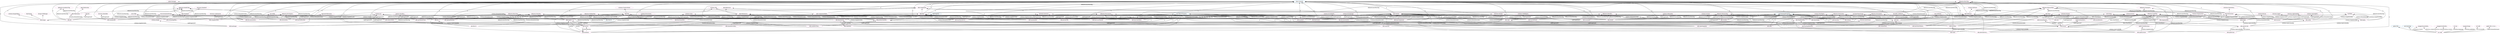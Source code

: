 digraph G {
  rankdir=BT
  node[height=.3]
"https://w3id.org/oseg/ont/okh#Module" [fillcolor="#1f77b4" color="#1f77b4" label="okh:Module"]
"http://purl.org/dc/dcmitype/StillImage" [fillcolor="#1f77b4" color="#1f77b4" label="dctype:StillImage"]
"https://w3id.org/oseg/ont/okh#Mass" [fillcolor="#1f77b4" color="#1f77b4" label="okh:Mass"]
"https://w3id.org/oseg/ont/okh#Software" [fillcolor="#1f77b4" color="#1f77b4" label="okh:Software"]
"http://www.w3.org/2004/02/skos/core#Concept" [fillcolor="#1f77b4" color="#1f77b4" label="skos:Concept"]
"http://schema.org/Organization" [fillcolor="#1f77b4" color="#1f77b4" label="schema:Organization"]
"http://schema.org/ImageObject" [fillcolor="#1f77b4" color="#1f77b4" label="schema:ImageObject"]
"https://w3id.org/oseg/ont/okh#File" [fillcolor="#1f77b4" color="#1f77b4" label="okh:File"]
"http://www.w3.org/2002/07/owl#DatatypeProperty" [fillcolor="#1f77b4" color="#1f77b4" label="owl:DatatypeProperty"]
"https://w3id.org/oseg/ont/tsdc/core#OHTsDC" [fillcolor="#1f77b4" color="#1f77b4" label="tsdc:OHTsDC"]
"https://w3id.org/oseg/ont/okh#Dimensions" [fillcolor="#1f77b4" color="#1f77b4" label="okh:Dimensions"]
"http://xmlns.com/foaf/0.1/Image" [fillcolor="#1f77b4" color="#1f77b4" label="foaf:Image"]
"http://schema.org/URL" [fillcolor="#1f77b4" color="#1f77b4" label="schema:URL"]
"http://schema.org/StructuredValue" [fillcolor="#1f77b4" color="#1f77b4" label="schema:Structured..."]
"http://www.w3.org/2002/07/owl#ObjectProperty" [fillcolor="#1f77b4" color="#1f77b4" label="owl:ObjectProperty"]
"http://schema.org/Person" [fillcolor="#1f77b4" color="#1f77b4" label="schema:Person"]
"https://w3id.org/oseg/ont/okh#Component" [fillcolor="#1f77b4" color="#1f77b4" label="okh:Component"]
"http://www.w3.org/2001/XMLSchema#dateTimeStamp" [fillcolor="#1f77b4" color="#1f77b4" label="xsd:dateTimeStamp"]
"https://w3id.org/oseg/ont/okh#Publication" [fillcolor="#1f77b4" color="#1f77b4" label="okh:Publication"]
"https://w3id.org/oseg/ont/okh#FileUrl" [fillcolor="#1f77b4" color="#1f77b4" label="okh:FileUrl"]
"http://spdx.org/rdf/terms#Package" [fillcolor="#1f77b4" color="#1f77b4" label="spdxt:Package"]
"https://w3id.org/oseg/ont/okh#Image" [fillcolor="#1f77b4" color="#1f77b4" label="okh:Image"]
"https://w3id.org/oseg/ont/okh#Part" [fillcolor="#1f77b4" color="#1f77b4" label="okh:Part"]
"http://www.w3.org/2001/XMLSchema#normalizedString" [fillcolor="#1f77b4" color="#1f77b4" label="xsd:normalizedString"]
"https://w3id.org/oseg/ont/otrl#ODRL" [fillcolor="#1f77b4" color="#1f77b4" label="otrl:ODRL"]
"http://purl.org/dc/terms/SizeOrDuration" [fillcolor="#1f77b4" color="#1f77b4" label="dcterms:SizeOrDur..."]
"https://w3id.org/oseg/ont/okh#WebsiteUrl" [fillcolor="#1f77b4" color="#1f77b4" label="okh:WebsiteUrl"]
"http://schema.org/TextDigitalDocument" [fillcolor="#1f77b4" color="#1f77b4" label="schema:TextDigita..."]
"http://www.w3.org/2001/XMLSchema#float" [fillcolor="#1f77b4" color="#1f77b4" label="xsd:float"]
"https://w3id.org/oseg/ont/okh#ComponentReference" [fillcolor="#1f77b4" color="#1f77b4" label="okh:ComponentRefe..."]
"http://www.w3.org/2001/XMLSchema#string" [fillcolor="#1f77b4" color="#1f77b4" label="xsd:string"]
"https://w3id.org/oseg/ont/okh#ManifestFile" [fillcolor="#1f77b4" color="#1f77b4" label="okh:ManifestFile"]
"http://purl.org/dc/dcmitype/Software" [fillcolor="#1f77b4" color="#1f77b4" label="dctype:Software"]
"http://spdx.org/rdf/terms#File" [fillcolor="#1f77b4" color="#1f77b4" label="spdxt:File"]
"http://ns.nature.com/terms/Publication" [fillcolor="#1f77b4" color="#1f77b4" label="npg:Publication"]
"https://w3id.org/oseg/ont/okh#Standard" [fillcolor="#1f77b4" color="#1f77b4" label="okh:Standard"]
"http://purl.org/dc/terms/Standard" [fillcolor="#1f77b4" color="#1f77b4" label="dcterms:Standard"]
"http://www.w3.org/1999/02/22-rdf-syntax-ns#Property" [fillcolor="#1f77b4" color="#1f77b4" label="rdf:Property"]
"https://w3id.org/oseg/ont/okh#Reference" [fillcolor="#1f77b4" color="#1f77b4" label="okh:Reference"]
"https://w3id.org/oseg/ont/otrl#OTRL" [fillcolor="#1f77b4" color="#1f77b4" label="otrl:OTRL"]
"http://www.w3.org/2002/07/owl#Ontology" [fillcolor="#1f77b4" color="#1f77b4" label="owl:Ontology"]
"http://spdx.org/rdf/terms#ListedLicense" [fillcolor="#1f77b4" color="#1f77b4" label="spdxt:ListedLicense"]
"http://schema.org/CreativeWork" [fillcolor="#1f77b4" color="#1f77b4" label="schema:CreativeWork"]
"http://purl.org/dc/terms/Agent" [fillcolor="#1f77b4" color="#1f77b4" label="dcterms:Agent"]
"http://schema.org/url" [fillcolor="#e377c2" color="#e377c2" label="schema:url"]
"https://w3id.org/oseg/ont/okhmetaExtendedInfoTag" [fillcolor="#e377c2" color="#e377c2" label="okhmeta:ExtendedI..."]
"https://w3id.org/oseg/ont/okh#hasSoftware" [fillcolor="#e377c2" color="#e377c2" label="okh:hasSoftware"]
"https://w3id.org/oseg/ont/okhmetaPhysicalTag" [fillcolor="#e377c2" color="#e377c2" label="okhmeta:PhysicalTag"]
"https://w3id.org/oseg/ont/okh#ManifestFile" [fillcolor="#e377c2" color="#e377c2" label="okh:ManifestFile"]
"https://w3id.org/oseg/ont/okh#fileUrl" [fillcolor="#e377c2" color="#e377c2" label="okh:fileUrl"]
"https://w3id.org/oseg/ont/okhmetaDataGatheringTag" [fillcolor="#e377c2" color="#e377c2" label="okhmeta:DataGathe..."]
"https://w3id.org/oseg/ont/okhmetaMakingTag" [fillcolor="#e377c2" color="#e377c2" label="okhmeta:MakingTag"]
"https://w3id.org/oseg/ont/okh#repoHost" [fillcolor="#e377c2" color="#e377c2" label="okh:repoHost"]
"https://w3id.org/oseg/ont/okh#auxiliary" [fillcolor="#e377c2" color="#e377c2" label="okh:auxiliary"]
"https://w3id.org/oseg/ont/okh#Reference" [fillcolor="#e377c2" color="#e377c2" label="okh:Reference"]
"https://w3id.org/oseg/ont/okh#Module" [fillcolor="#e377c2" color="#e377c2" label="okh:Module"]
"https://w3id.org/oseg/ont/okh#licenseExpression" [fillcolor="#e377c2" color="#e377c2" label="okh:licenseExpres..."]
"https://w3id.org/oseg/ont/okhmetaDataTag" [fillcolor="#e377c2" color="#e377c2" label="okhmeta:DataTag"]
"https://w3id.org/oseg/ont/okh#cpcPatentClass" [fillcolor="#e377c2" color="#e377c2" label="okh:cpcPatentClass"]
"https://w3id.org/oseg/ont/okh#source" [fillcolor="#e377c2" color="#e377c2" label="okh:source"]
"https://w3id.org/oseg/ont/okh#hasContributionGuide" [fillcolor="#e377c2" color="#e377c2" label="okh:hasContributi..."]
"https://w3id.org/oseg/ont/okhmetaHistoryTag" [fillcolor="#e377c2" color="#e377c2" label="okhmeta:HistoryTag"]
"https://w3id.org/oseg/ont/okh#attestation" [fillcolor="#e377c2" color="#e377c2" label="okh:attestation"]
"https://w3id.org/oseg/ont/okh#license" [fillcolor="#e377c2" color="#e377c2" label="okh:license"]
"https://w3id.org/oseg/ont/okhmetaPartsTag" [fillcolor="#e377c2" color="#e377c2" label="okhmeta:PartsTag"]
"https://w3id.org/oseg/ont/oseg-profiles#martinHaeuer" [fillcolor="#e377c2" color="#e377c2" label="osegprof:martinHa..."]
"https://w3id.org/oseg/ont/okhmetaQualityTag" [fillcolor="#e377c2" color="#e377c2" label="okhmeta:QualityTag"]
"https://w3id.org/oseg/ont/okhmetaLegalTag" [fillcolor="#e377c2" color="#e377c2" label="okhmeta:LegalTag"]
"https://w3id.org/oseg/ont/okh#File" [fillcolor="#e377c2" color="#e377c2" label="okh:File"]
"https://w3id.org/oseg/ont/okh#openSCAD" [fillcolor="#e377c2" color="#e377c2" label="okh:openSCAD"]
"https://w3id.org/oseg/ont/okh#relatedTsdc" [fillcolor="#e377c2" color="#e377c2" label="okh:relatedTsdc"]
"https://w3id.org/oseg/ont/okh#export" [fillcolor="#e377c2" color="#e377c2" label="okh:export"]
"https://w3id.org/oseg/ont/okh#hasComponent" [fillcolor="#e377c2" color="#e377c2" label="okh:hasComponent"]
"https://w3id.org/oseg/ont/okh#value" [fillcolor="#e377c2" color="#e377c2" label="okh:value"]
"https://w3id.org/oseg/ont/okh#permaURL" [fillcolor="#e377c2" color="#e377c2" label="okh:permaURL"]
"https://w3id.org/oseg/ont/okh#Mass" [fillcolor="#e377c2" color="#e377c2" label="okh:Mass"]
"https://w3id.org/oseg/ont/okh#hasManufacturingInstructions" [fillcolor="#e377c2" color="#e377c2" label="okh:hasManufactur..."]
"https://w3id.org/oseg/ont/okh" [fillcolor="#e377c2" color="#e377c2" label="ns1:okh"]
"https://w3id.org/oseg/ont/okh#spdxLicense" [fillcolor="#e377c2" color="#e377c2" label="okh:spdxLicense"]
"https://w3id.org/oseg/ont/okh#ComponentReference" [fillcolor="#e377c2" color="#e377c2" label="okh:ComponentRefe..."]
"https://w3id.org/oseg/ont/okh#documentationLanguage" [fillcolor="#e377c2" color="#e377c2" label="okh:documentation..."]
"http://schema.org/license" [fillcolor="#e377c2" color="#e377c2" label="schema:license"]
"https://w3id.org/oseg/ont/okh#installationGuide" [fillcolor="#e377c2" color="#e377c2" label="okh:installationG..."]
"https://w3id.org/oseg/ont/okhmetaDocumentationTag" [fillcolor="#e377c2" color="#e377c2" label="okhmeta:Documenta..."]
"https://w3id.org/oseg/ont/okh#tsdc" [fillcolor="#e377c2" color="#e377c2" label="okh:tsdc"]
"https://w3id.org/oseg/ont/okhmetaDevelopmentTag" [fillcolor="#e377c2" color="#e377c2" label="okhmeta:Developme..."]
"https://w3id.org/oseg/ont/okh#licensor" [fillcolor="#e377c2" color="#e377c2" label="okh:licensor"]
"https://w3id.org/oseg/ont/okh#fileFormat" [fillcolor="#e377c2" color="#e377c2" label="okh:fileFormat"]
"https://w3id.org/oseg/ont/okh#WebsiteUrl" [fillcolor="#e377c2" color="#e377c2" label="okh:WebsiteUrl"]
"http://ns.nature.com/terms/doi" [fillcolor="#e377c2" color="#e377c2" label="npg:doi"]
"https://w3id.org/oseg/ont/okh#standardID" [fillcolor="#e377c2" color="#e377c2" label="okh:standardID"]
"https://w3id.org/oseg/ont/okh#Part" [fillcolor="#e377c2" color="#e377c2" label="okh:Part"]
"https://w3id.org/oseg/ont/okh#dataSource" [fillcolor="#e377c2" color="#e377c2" label="okh:dataSource"]
"https://w3id.org/oseg/ont/okh#Dimensions" [fillcolor="#e377c2" color="#e377c2" label="okh:Dimensions"]
"http://schema.org/Organization" [fillcolor="#e377c2" color="#e377c2" label="schema:Organization"]
"https://w3id.org/oseg/ont/oseg-profiles#robinVobruba" [fillcolor="#e377c2" color="#e377c2" label="osegprof:robinVob..."]
"https://w3id.org/oseg/ont/okh#Component" [fillcolor="#e377c2" color="#e377c2" label="okh:Component"]
"https://w3id.org/oseg/ont/okhmetaAcademicTag" [fillcolor="#e377c2" color="#e377c2" label="okhmeta:AcademicTag"]
"https://w3id.org/oseg/ont/okh#depth" [fillcolor="#e377c2" color="#e377c2" label="okh:depth"]
"https://w3id.org/oseg/ont/okh#productionMetadata" [fillcolor="#e377c2" color="#e377c2" label="okh:productionMet..."]
"https://w3id.org/oseg/ont/okh#manufacturingProcess" [fillcolor="#e377c2" color="#e377c2" label="okh:manufacturing..."]
"http://www.w3.org/2001/XMLSchema#normalizedString" [fillcolor="#e377c2" color="#e377c2" label="xsd:normalizedString"]
"http://data.epo.org/linked-data/def/patent/classificationIPCInventive" [fillcolor="#e377c2" color="#e377c2" label="patent:classifica..."]
"https://w3id.org/oseg/ont/okh#height" [fillcolor="#e377c2" color="#e377c2" label="okh:height"]
"http://spdx.org/rdf/terms#ListedLicense" [fillcolor="#e377c2" color="#e377c2" label="spdxt:ListedLicense"]
"https://w3id.org/oseg/ont/okh#Software" [fillcolor="#e377c2" color="#e377c2" label="okh:Software"]
"http://purl.org/dc/terms/instructionalMethod" [fillcolor="#e377c2" color="#e377c2" label="dcterms:instructi..."]
"http://www.w3.org/2001/XMLSchema#float" [fillcolor="#e377c2" color="#e377c2" label="xsd:float"]
"https://w3id.org/oseg/ont/okh#Image" [fillcolor="#e377c2" color="#e377c2" label="okh:Image"]
"https://w3id.org/oseg/ont/okh#repo" [fillcolor="#e377c2" color="#e377c2" label="okh:repo"]
"https://w3id.org/oseg/ont/okh#okhv" [fillcolor="#e377c2" color="#e377c2" label="okh:okhv"]
"http://schema.org/ImageObject" [fillcolor="#e377c2" color="#e377c2" label="schema:ImageObject"]
"https://w3id.org/oseg/ont/okh#Publication" [fillcolor="#e377c2" color="#e377c2" label="okh:Publication"]
"https://w3id.org/oseg/ont/okh#uploadMethod" [fillcolor="#e377c2" color="#e377c2" label="okh:uploadMethod"]
"http://purl.obolibrary.org/obo/BFO_0000016" [fillcolor="#e377c2" color="#e377c2" label="obo:BFO_0000016"]
"https://w3id.org/oseg/ont/okhmetaBasicTag" [fillcolor="#e377c2" color="#e377c2" label="okhmeta:BasicTag"]
"http://purl.org/dc/terms/hasFormat" [fillcolor="#e377c2" color="#e377c2" label="dcterms:hasFormat"]
"https://w3id.org/oseg/ont/okh#hasManifestFile" [fillcolor="#e377c2" color="#e377c2" label="okh:hasManifestFile"]
"https://w3id.org/oseg/ont/okh#width" [fillcolor="#e377c2" color="#e377c2" label="okh:width"]
"https://w3id.org/oseg/ont/okh#versionOf" [fillcolor="#e377c2" color="#e377c2" label="okh:versionOf"]
"http://id.loc.gov/vocabulary/iso639-1/en" [fillcolor="#e377c2" color="#e377c2" label="ns2:en"]
"https://w3id.org/oseg/ont/okh#technologyReadinessLevel" [fillcolor="#e377c2" color="#e377c2" label="okh:technologyRea..."]
"http://purl.org/dc/terms/SizeOrDuration" [fillcolor="#e377c2" color="#e377c2" label="dcterms:SizeOrDur..."]
"http://spdx.org/rdf/terms#licenseDeclared" [fillcolor="#e377c2" color="#e377c2" label="spdxt:licenseDecl..."]
"https://w3id.org/oseg/ont/okh#hasBoM" [fillcolor="#e377c2" color="#e377c2" label="okh:hasBoM"]
"http://ns.nature.com/terms/Publication" [fillcolor="#e377c2" color="#e377c2" label="npg:Publication"]
"http://www.w3.org/2001/XMLSchema#string" [fillcolor="#e377c2" color="#e377c2" label="xsd:string"]
"https://w3id.org/oseg/ont/okhmetaIdentificationTag" [fillcolor="#e377c2" color="#e377c2" label="okhmeta:Identific..."]
"http://purl.org/dc/terms/license" [fillcolor="#e377c2" color="#e377c2" label="dcterms:license"]
"https://w3id.org/oseg/ont/okh#repoSnapshot" [fillcolor="#e377c2" color="#e377c2" label="okh:repoSnapshot"]
"https://w3id.org/oseg/ont/okh#hasPublication" [fillcolor="#e377c2" color="#e377c2" label="okh:hasPublication"]
"https://w3id.org/oseg/ont/okh#release" [fillcolor="#e377c2" color="#e377c2" label="okh:release"]
"https://w3id.org/oseg/ont/okh#hasMass" [fillcolor="#e377c2" color="#e377c2" label="okh:hasMass"]
"https://w3id.org/oseg/ont/okh#hasUserManual" [fillcolor="#e377c2" color="#e377c2" label="okh:hasUserManual"]
"https://w3id.org/oseg/ont/okh#compliesWith" [fillcolor="#e377c2" color="#e377c2" label="okh:compliesWith"]
"https://w3id.org/oseg/ont/oseg-profiles#Iopa" [fillcolor="#e377c2" color="#e377c2" label="osegprof:Iopa"]
"https://w3id.org/oseg/ont/okh#timestamp" [fillcolor="#e377c2" color="#e377c2" label="okh:timestamp"]
"https://w3id.org/oseg/ont/okh#version" [fillcolor="#e377c2" color="#e377c2" label="okh:version"]
"http://www.w3.org/2001/XMLSchema#dateTimeStamp" [fillcolor="#e377c2" color="#e377c2" label="xsd:dateTimeStamp"]
"https://w3id.org/oseg/ont/okh#hasReadme" [fillcolor="#e377c2" color="#e377c2" label="okh:hasReadme"]
"http://purl.org/dc/terms/identifier" [fillcolor="#e377c2" color="#e377c2" label="dcterms:identifier"]
"https://w3id.org/oseg/ont/okh#url" [fillcolor="#e377c2" color="#e377c2" label="okh:url"]
"http://schema.org/encodingFormat" [fillcolor="#e377c2" color="#e377c2" label="schema:encodingFo..."]
"https://w3id.org/oseg/ont/okh#functionalMetadata" [fillcolor="#e377c2" color="#e377c2" label="okh:functionalMet..."]
"https://w3id.org/oseg/ont/otrl#ODRL" [fillcolor="#e377c2" color="#e377c2" label="otrl:ODRL"]
"http://spdx.org/rdf/terms#Package" [fillcolor="#e377c2" color="#e377c2" label="spdxt:Package"]
"https://w3id.org/oseg/ont/okh#alternativeLicense" [fillcolor="#e377c2" color="#e377c2" label="okh:alternativeLi..."]
"https://w3id.org/oseg/ont/okh#Standard" [fillcolor="#e377c2" color="#e377c2" label="okh:Standard"]
"http://schema.org/URL" [fillcolor="#e377c2" color="#e377c2" label="schema:URL"]
"http://schema.org/version" [fillcolor="#e377c2" color="#e377c2" label="schema:version"]
"https://w3id.org/oseg/ont/okh#relativePath" [fillcolor="#e377c2" color="#e377c2" label="okh:relativePath"]
"http://schema.org/image" [fillcolor="#e377c2" color="#e377c2" label="schema:image"]
"http://xmlns.com/foaf/0.1/Image" [fillcolor="#e377c2" color="#e377c2" label="foaf:Image"]
"https://w3id.org/oseg/ont/okh#organization" [fillcolor="#e377c2" color="#e377c2" label="okh:organization"]
"http://schema.org/isBasedOn" [fillcolor="#e377c2" color="#e377c2" label="schema:isBasedOn"]
"https://w3id.org/oseg/ont/okhmetaTransportationTag" [fillcolor="#e377c2" color="#e377c2" label="okhmeta:Transport..."]
"http://purl.org/dc/dcmitype/StillImage" [fillcolor="#e377c2" color="#e377c2" label="dctype:StillImage"]
"http://purl.org/dc/terms/rightsHolder" [fillcolor="#e377c2" color="#e377c2" label="dcterms:rightsHolder"]
"https://w3id.org/oseg/ont/okh#forkOf" [fillcolor="#e377c2" color="#e377c2" label="okh:forkOf"]
"http://ns.nature.com/terms/hasPublication" [fillcolor="#e377c2" color="#e377c2" label="npg:hasPublication"]
"http://schema.org/codeRepository" [fillcolor="#e377c2" color="#e377c2" label="schema:codeReposi..."]
"https://w3id.org/oseg/ont/okh#smallestToleranceClass" [fillcolor="#e377c2" color="#e377c2" label="okh:smallestToler..."]
"http://purl.org/dc/terms/format" [fillcolor="#e377c2" color="#e377c2" label="dcterms:format"]
"http://schema.org/value" [fillcolor="#e377c2" color="#e377c2" label="schema:value"]
"https://w3id.org/oseg/ont/okh#documentationReadinessLevel" [fillcolor="#e377c2" color="#e377c2" label="okh:documentation..."]
"https://w3id.org/oseg/ont/okh#doi" [fillcolor="#e377c2" color="#e377c2" label="okh:doi"]
"https://w3id.org/oseg/ont/otrl#OTRL" [fillcolor="#e377c2" color="#e377c2" label="otrl:OTRL"]
"http://schema.org/TextDigitalDocument" [fillcolor="#e377c2" color="#e377c2" label="schema:TextDigita..."]
"https://w3id.org/oseg/ont/okh#function" [fillcolor="#e377c2" color="#e377c2" label="okh:function"]
"https://w3id.org/oseg/ont/okh#hasImage" [fillcolor="#e377c2" color="#e377c2" label="okh:hasImage"]
"https://w3id.org/oseg/ont/okh#material" [fillcolor="#e377c2" color="#e377c2" label="okh:material"]
"https://w3id.org/oseg/ont/okh#hasOuterDimensions" [fillcolor="#e377c2" color="#e377c2" label="okh:hasOuterDimen..."]
"http://purl.org/dc/terms/Standard" [fillcolor="#e377c2" color="#e377c2" label="dcterms:Standard"]
"http://purl.org/dc/terms/conformsTo" [fillcolor="#e377c2" color="#e377c2" label="dcterms:conformsTo"]
"http://purl.org/dc/dcmitype/Software" [fillcolor="#e377c2" color="#e377c2" label="dctype:Software"]
"https://w3id.org/oseg/ont/okh#openScad" [fillcolor="#e377c2" color="#e377c2" label="okh:openScad"]
"http://schema.org/CreativeWork" [fillcolor="#e377c2" color="#e377c2" label="schema:CreativeWork"]
"http://schema.org/StructuredValue" [fillcolor="#e377c2" color="#e377c2" label="schema:Structured..."]
"https://w3id.org/oseg/ont/okh#unit" [fillcolor="#e377c2" color="#e377c2" label="okh:unit"]
"http://schema.org/Person" [fillcolor="#e377c2" color="#e377c2" label="schema:Person"]
"http://purl.org/dc/terms/Agent" [fillcolor="#e377c2" color="#e377c2" label="dcterms:Agent"]
"https://w3id.org/oseg/ont/1.1.0/okh" [fillcolor="#e377c2" color="#e377c2" label="ns3:okh"]
"https://w3id.org/oseg/ont/tsdc/core#OHTsDC" [fillcolor="#e377c2" color="#e377c2" label="tsdc:OHTsDC"]
"http://schema.org/inLanguage" [fillcolor="#e377c2" color="#e377c2" label="schema:inLanguage"]
"https://spdx.org/licenses/GPL-3.0-or-later" [fillcolor="#e377c2" color="#e377c2" label="spdxl:GPL-3.0-or-..."]
"http://schema.org/copyrightHolder" [fillcolor="#e377c2" color="#e377c2" label="schema:copyrightH..."]
  "https://w3id.org/oseg/ont/okh#url" -> "http://schema.org/url" [label="subPropertyOf"]
  "https://w3id.org/oseg/ont/okh#hasSoftware" -> "http://www.w3.org/2004/02/skos/core#Concept" [label="a"]
  "https://w3id.org/oseg/ont/okh#tsdc" -> "https://w3id.org/oseg/ont/okhmetaExtendedInfoTag" [label="okhmeta:hasMetaTag"]
  "https://w3id.org/oseg/ont/okh#Dimensions" -> "https://w3id.org/oseg/ont/okhmetaPhysicalTag" [label="okhmeta:hasMetaTag"]
  "https://w3id.org/oseg/ont/okh#ManifestFile" -> "http://www.w3.org/2004/02/skos/core#Concept" [label="a"]
  "https://w3id.org/oseg/ont/okh#fileUrl" -> "http://www.w3.org/2002/07/owl#ObjectProperty" [label="a"]
  "https://w3id.org/oseg/ont/okh#uploadMethod" -> "https://w3id.org/oseg/ont/okhmetaDataGatheringTag" [label="okhmeta:hasMetaTag"]
  "https://w3id.org/oseg/ont/okh#manufacturingProcess" -> "https://w3id.org/oseg/ont/okhmetaMakingTag" [label="okhmeta:hasMetaTag"]
  "https://w3id.org/oseg/ont/okh#auxiliary" -> "http://www.w3.org/2002/07/owl#ObjectProperty" [label="a"]
  "https://w3id.org/oseg/ont/okh#dataSource" -> "https://w3id.org/oseg/ont/okh#repoHost" [label="seeAlso"]
  "https://w3id.org/oseg/ont/okh#ComponentReference" -> "https://w3id.org/oseg/ont/okh#Reference" [label=""]
  "https://w3id.org/oseg/ont/okh#documentationLanguage" -> "https://w3id.org/oseg/ont/okh#Module" [label="schema:domainIncludes"]
  "https://w3id.org/oseg/ont/okh#hasComponent" -> "https://w3id.org/oseg/ont/okh#Module" [label="schema:domainIncludes"]
  "https://w3id.org/oseg/ont/okh#licenseExpression" -> "https://w3id.org/oseg/ont/okh#Module" [label="schema:domainIncludes"]
  "https://w3id.org/oseg/ont/okh#license" -> "https://w3id.org/oseg/ont/okh#licenseExpression" [label="seeAlso"]
  "https://w3id.org/oseg/ont/okh#url" -> "https://w3id.org/oseg/ont/okhmetaDataTag" [label="okhmeta:hasMetaTag"]
  "https://w3id.org/oseg/ont/okh#timestamp" -> "https://w3id.org/oseg/ont/okh#Module" [label="schema:domainIncludes"]
  "https://w3id.org/oseg/ont/okh#cpcPatentClass" -> "http://www.w3.org/2002/07/owl#DatatypeProperty" [label="a"]
  "https://w3id.org/oseg/ont/okh#auxiliary" -> "https://w3id.org/oseg/ont/okh#source" [label="seeAlso"]
  "https://w3id.org/oseg/ont/okh#hasContributionGuide" -> "http://www.w3.org/2002/07/owl#ObjectProperty" [label="a"]
  "https://w3id.org/oseg/ont/okh#repoHost" -> "https://w3id.org/oseg/ont/okhmetaHistoryTag" [label="okhmeta:hasMetaTag"]
  "https://w3id.org/oseg/ont/okh#attestation" -> "http://www.w3.org/2004/02/skos/core#Concept" [label="a"]
  "https://w3id.org/oseg/ont/okh#repo" -> "https://w3id.org/oseg/ont/okhmetaHistoryTag" [label="okhmeta:hasMetaTag"]
  "https://w3id.org/oseg/ont/okh#repoHost" -> "https://w3id.org/oseg/ont/okh#Module" [label="schema:domainIncludes"]
  "https://w3id.org/oseg/ont/okh#license" -> "http://www.w3.org/2004/02/skos/core#Concept" [label="a"]
  "https://w3id.org/oseg/ont/okh#Component" -> "https://w3id.org/oseg/ont/okhmetaPartsTag" [label="okhmeta:hasMetaTag"]
  "https://w3id.org/oseg/ont/okh#repo" -> "https://w3id.org/oseg/ont/okh#Module" [label="schema:domainIncludes"]
  "https://w3id.org/oseg/ont/okh#Module" -> "https://w3id.org/oseg/ont/okhmetaPartsTag" [label="okhmeta:hasMetaTag"]
  "https://w3id.org/oseg/ont/okh#hasComponent" -> "https://w3id.org/oseg/ont/okhmetaPartsTag" [label="okhmeta:hasMetaTag"]
  "https://w3id.org/oseg/ont/okh" -> "https://w3id.org/oseg/ont/oseg-profiles#martinHaeuer" [label="schema:creator"]
  "https://w3id.org/oseg/ont/okh#height" -> "https://w3id.org/oseg/ont/okhmetaPhysicalTag" [label="okhmeta:hasMetaTag"]
  "https://w3id.org/oseg/ont/okh#documentationReadinessLevel" -> "https://w3id.org/oseg/ont/okhmetaQualityTag" [label="okhmeta:hasMetaTag"]
  "https://w3id.org/oseg/ont/okh#license" -> "https://w3id.org/oseg/ont/okhmetaLegalTag" [label="okhmeta:hasMetaTag"]
  "https://w3id.org/oseg/ont/okh#ManifestFile" -> "https://w3id.org/oseg/ont/okh#File" [label=""]
  "https://w3id.org/oseg/ont/okh#openScad" -> "https://w3id.org/oseg/ont/okh#openSCAD" [label="schema:supersededBy"]
  "https://w3id.org/oseg/ont/okh#relatedTsdc" -> "http://www.w3.org/2002/07/owl#ObjectProperty" [label="a"]
  "https://w3id.org/oseg/ont/okh#auxiliary" -> "https://w3id.org/oseg/ont/okh#export" [label="seeAlso"]
  "https://w3id.org/oseg/ont/okh#relativePath" -> "http://schema.org/url" [label="subPropertyOf"]
  "https://w3id.org/oseg/ont/okh#hasManifestFile" -> "https://w3id.org/oseg/ont/okh#Module" [label="schema:domainIncludes"]
  "https://w3id.org/oseg/ont/okh#versionOf" -> "https://w3id.org/oseg/ont/okhmetaHistoryTag" [label="okhmeta:hasMetaTag"]
  "https://w3id.org/oseg/ont/okh#spdxLicense" -> "https://w3id.org/oseg/ont/okh#license" [label="schema:supersededBy"]
  "https://w3id.org/oseg/ont/okh#hasComponent" -> "http://www.w3.org/2002/07/owl#ObjectProperty" [label="a"]
  "https://w3id.org/oseg/ont/okh#value" -> "http://www.w3.org/2002/07/owl#DatatypeProperty" [label="a"]
  "https://w3id.org/oseg/ont/okh#hasSoftware" -> "https://w3id.org/oseg/ont/okh#Module" [label="schema:domainIncludes"]
  "https://w3id.org/oseg/ont/okh#permaURL" -> "http://www.w3.org/2002/07/owl#ObjectProperty" [label="a"]
  "https://w3id.org/oseg/ont/okh#value" -> "https://w3id.org/oseg/ont/okh#Mass" [label="schema:domainIncludes"]
  "https://w3id.org/oseg/ont/okh#versionOf" -> "https://w3id.org/oseg/ont/okh#Module" [label="schema:domainIncludes"]
  "https://w3id.org/oseg/ont/okh#hasManufacturingInstructions" -> "http://www.w3.org/2002/07/owl#ObjectProperty" [label="a"]
  "https://w3id.org/oseg/ont/okh" -> "http://spdx.org/rdf/terms#File" [label="a"]
  "https://w3id.org/oseg/ont/okh#spdxLicense" -> "http://www.w3.org/2002/07/owl#ObjectProperty" [label="a"]
  "https://w3id.org/oseg/ont/okh#FileUrl" -> "https://w3id.org/oseg/ont/okh#ComponentReference" [label=""]
  "https://w3id.org/oseg/ont/okh#documentationLanguage" -> "http://www.w3.org/2002/07/owl#DatatypeProperty" [label="a"]
  "https://w3id.org/oseg/ont/okh#relativePath" -> "https://w3id.org/oseg/ont/okhmetaDataTag" [label="okhmeta:hasMetaTag"]
  "https://w3id.org/oseg/ont/okh#alternativeLicense" -> "http://schema.org/license" [label="skos:closeMatch"]
  "https://w3id.org/oseg/ont/okh#licenseExpression" -> "http://www.w3.org/2002/07/owl#DatatypeProperty" [label="a"]
  "https://w3id.org/oseg/ont/okh#installationGuide" -> "http://www.w3.org/2002/07/owl#DatatypeProperty" [label="a"]
  "https://w3id.org/oseg/ont/okh#hasContributionGuide" -> "https://w3id.org/oseg/ont/okhmetaDocumentationTag" [label="okhmeta:hasMetaTag"]
  "https://w3id.org/oseg/ont/okh#hasManufacturingInstructions" -> "https://w3id.org/oseg/ont/okhmetaDocumentationTag" [label="okhmeta:hasMetaTag"]
  "https://w3id.org/oseg/ont/okh#tsdc" -> "http://www.w3.org/2002/07/owl#ObjectProperty" [label="a"]
  "https://w3id.org/oseg/ont/okh#license" -> "https://w3id.org/oseg/ont/okh#Module" [label="schema:domainIncludes"]
  "https://w3id.org/oseg/ont/okh#hasPublication" -> "https://w3id.org/oseg/ont/okhmetaDevelopmentTag" [label="okhmeta:hasMetaTag"]
  "https://w3id.org/oseg/ont/okh#licensor" -> "http://www.w3.org/2004/02/skos/core#Concept" [label="a"]
  "https://w3id.org/oseg/ont/okh#fileFormat" -> "http://www.w3.org/2004/02/skos/core#Concept" [label="a"]
  "https://w3id.org/oseg/ont/okh#hasComponent" -> "https://w3id.org/oseg/ont/okh#WebsiteUrl" [label="schema:rangeIncludes"]
  "https://w3id.org/oseg/ont/okh#doi" -> "http://ns.nature.com/terms/doi" [label="subPropertyOf"]
  "https://w3id.org/oseg/ont/okh#standardID" -> "http://www.w3.org/2002/07/owl#DatatypeProperty" [label="a"]
  "https://w3id.org/oseg/ont/okh#hasComponent" -> "https://w3id.org/oseg/ont/okh#Part" [label="schema:rangeIncludes"]
  "https://w3id.org/oseg/ont/okh#dataSource" -> "http://www.w3.org/2004/02/skos/core#Concept" [label="a"]
  "https://w3id.org/oseg/ont/okh#hasUserManual" -> "https://w3id.org/oseg/ont/okh#Module" [label="schema:domainIncludes"]
  "https://w3id.org/oseg/ont/okh#timestamp" -> "https://w3id.org/oseg/ont/okhmetaDataGatheringTag" [label="okhmeta:hasMetaTag"]
  "https://w3id.org/oseg/ont/okh#height" -> "https://w3id.org/oseg/ont/okh#Dimensions" [label="schema:domainIncludes"]
  "https://w3id.org/oseg/ont/okh#width" -> "https://w3id.org/oseg/ont/okhmetaPhysicalTag" [label="okhmeta:hasMetaTag"]
  "https://w3id.org/oseg/ont/okh#licensor" -> "https://w3id.org/oseg/ont/okhmetaLegalTag" [label="okhmeta:hasMetaTag"]
  "https://w3id.org/oseg/ont/okh#licensor" -> "http://schema.org/Organization" [label="schema:rangeIncludes"]
  "https://w3id.org/oseg/ont/okh" -> "https://w3id.org/oseg/ont/oseg-profiles#robinVobruba" [label="dcterms:creator"]
  "https://w3id.org/oseg/ont/okh#Part" -> "http://www.w3.org/2004/02/skos/core#Concept" [label="a"]
  "https://w3id.org/oseg/ont/okh#compliesWith" -> "https://w3id.org/oseg/ont/okh#Component" [label="schema:domainIncludes"]
  "https://w3id.org/oseg/ont/okh#Publication" -> "https://w3id.org/oseg/ont/okhmetaAcademicTag" [label="okhmeta:hasMetaTag"]
  "https://w3id.org/oseg/ont/okh#openSCAD" -> "https://w3id.org/oseg/ont/okh#depth" [label="schema:supersededBy"]
  "https://w3id.org/oseg/ont/okh#attestation" -> "https://w3id.org/oseg/ont/okh#Module" [label="schema:domainIncludes"]
  "https://w3id.org/oseg/ont/okh#hasBoM" -> "https://w3id.org/oseg/ont/okh#Module" [label="schema:domainIncludes"]
  "https://w3id.org/oseg/ont/okh#documentationLanguage" -> "http://www.w3.org/2004/02/skos/core#Concept" [label="a"]
  "https://w3id.org/oseg/ont/okh#hasOuterDimensions" -> "https://w3id.org/oseg/ont/okh#productionMetadata" [label="subPropertyOf"]
  "https://w3id.org/oseg/ont/okh#installationGuide" -> "http://www.w3.org/2004/02/skos/core#Concept" [label="a"]
  "https://w3id.org/oseg/ont/okh#repoHost" -> "http://www.w3.org/2002/07/owl#DatatypeProperty" [label="a"]
  "https://w3id.org/oseg/ont/okh#manufacturingProcess" -> "http://www.w3.org/2002/07/owl#DatatypeProperty" [label="a"]
  "https://w3id.org/oseg/ont/okh#hasReadme" -> "https://w3id.org/oseg/ont/okh#Module" [label="schema:domainIncludes"]
  "https://w3id.org/oseg/ont/okh#hasImage" -> "https://w3id.org/oseg/ont/okh#Component" [label="schema:domainIncludes"]
  "https://w3id.org/oseg/ont/okh#uploadMethod" -> "http://www.w3.org/2001/XMLSchema#normalizedString" [label="schema:rangeIncludes"]
  "https://w3id.org/oseg/ont/okh#Component" -> "http://www.w3.org/2004/02/skos/core#Concept" [label="a"]
  "https://w3id.org/oseg/ont/okh#cpcPatentClass" -> "http://data.epo.org/linked-data/def/patent/classificationIPCInventive" [label="subPropertyOf"]
  "https://w3id.org/oseg/ont/okh#hasSoftware" -> "http://www.w3.org/2002/07/owl#ObjectProperty" [label="a"]
  "https://w3id.org/oseg/ont/okh#documentationLanguage" -> "https://w3id.org/oseg/ont/okh#Part" [label="schema:domainIncludes"]
  "https://w3id.org/oseg/ont/okh#hasReadme" -> "https://w3id.org/oseg/ont/okh#File" [label="schema:rangeIncludes"]
  "https://w3id.org/oseg/ont/okh#repo" -> "https://w3id.org/oseg/ont/okh#WebsiteUrl" [label="schema:rangeIncludes"]
  "https://w3id.org/oseg/ont/okh#height" -> "http://www.w3.org/2002/07/owl#DatatypeProperty" [label="a"]
  "https://w3id.org/oseg/ont/okh#relatedTsdc" -> "https://w3id.org/oseg/ont/okh#tsdc" [label="owl:sameAs"]
  "https://w3id.org/oseg/ont/okh#hasMass" -> "https://w3id.org/oseg/ont/okhmetaPhysicalTag" [label="okhmeta:hasMetaTag"]
  "https://w3id.org/oseg/ont/okh#licenseExpression" -> "https://w3id.org/oseg/ont/okhmetaLegalTag" [label="okhmeta:hasMetaTag"]
  "https://w3id.org/oseg/ont/okh#dataSource" -> "https://w3id.org/oseg/ont/okh#Module" [label="schema:domainIncludes"]
  "https://w3id.org/oseg/ont/okh#release" -> "https://w3id.org/oseg/ont/okh#Module" [label="schema:domainIncludes"]
  "https://w3id.org/oseg/ont/okh#spdxLicense" -> "http://spdx.org/rdf/terms#ListedLicense" [label="schema:rangeIncludes"]
  "https://w3id.org/oseg/ont/okh#hasContributionGuide" -> "https://w3id.org/oseg/ont/okhmetaExtendedInfoTag" [label="okhmeta:hasMetaTag"]
  "https://w3id.org/oseg/ont/okh#hasSoftware" -> "https://w3id.org/oseg/ont/okh#Software" [label="schema:rangeIncludes"]
  "https://w3id.org/oseg/ont/okh#hasReadme" -> "http://purl.org/dc/terms/instructionalMethod" [label="subPropertyOf"]
  "https://w3id.org/oseg/ont/okh#attestation" -> "http://www.w3.org/2002/07/owl#ObjectProperty" [label="a"]
  "https://w3id.org/oseg/ont/okh#license" -> "http://www.w3.org/2002/07/owl#ObjectProperty" [label="a"]
  "https://w3id.org/oseg/ont/okh#hasUserManual" -> "http://purl.org/dc/terms/instructionalMethod" [label="subPropertyOf"]
  "https://w3id.org/oseg/ont/okh#height" -> "http://www.w3.org/2001/XMLSchema#float" [label="schema:rangeIncludes"]
  "https://w3id.org/oseg/ont/okh#hasImage" -> "https://w3id.org/oseg/ont/okh#Image" [label="schema:rangeIncludes"]
  "https://w3id.org/oseg/ont/okh" -> "https://w3id.org/oseg/ont/oseg-profiles#martinHaeuer" [label="dcterms:creator"]
  "https://w3id.org/oseg/ont/okh#export" -> "https://w3id.org/oseg/ont/okhmetaDataTag" [label="okhmeta:hasMetaTag"]
  "https://w3id.org/oseg/ont/okh#hasBoM" -> "https://w3id.org/oseg/ont/okh#File" [label="schema:rangeIncludes"]
  "https://w3id.org/oseg/ont/okh#width" -> "https://w3id.org/oseg/ont/okh#Dimensions" [label="schema:domainIncludes"]
  "https://w3id.org/oseg/ont/okh#hasComponent" -> "https://w3id.org/oseg/ont/okh#Module" [label="schema:rangeIncludes"]
  "https://w3id.org/oseg/ont/okh#WebsiteUrl" -> "https://w3id.org/oseg/ont/okh#Reference" [label=""]
  "https://w3id.org/oseg/ont/okh#hasManifestFile" -> "https://w3id.org/oseg/ont/okh#Part" [label="schema:domainIncludes"]
  "https://w3id.org/oseg/ont/okh#hasManifestFile" -> "https://w3id.org/oseg/ont/okhmetaDataGatheringTag" [label="okhmeta:hasMetaTag"]
  "https://w3id.org/oseg/ont/okh#technologyReadinessLevel" -> "https://w3id.org/oseg/ont/okhmetaQualityTag" [label="okhmeta:hasMetaTag"]
  "https://w3id.org/oseg/ont/okh#repoHost" -> "http://www.w3.org/2004/02/skos/core#Concept" [label="a"]
  "https://w3id.org/oseg/ont/okh#manufacturingProcess" -> "http://www.w3.org/2004/02/skos/core#Concept" [label="a"]
  "https://w3id.org/oseg/ont/okh#Standard" -> "https://w3id.org/oseg/ont/okhmetaQualityTag" [label="okhmeta:hasMetaTag"]
  "https://w3id.org/oseg/ont/okh#repo" -> "http://www.w3.org/2004/02/skos/core#Concept" [label="a"]
  "https://w3id.org/oseg/ont/okh#alternativeLicense" -> "https://w3id.org/oseg/ont/okh#Module" [label="schema:domainIncludes"]
  "https://w3id.org/oseg/ont/okh#okhv" -> "http://www.w3.org/2002/07/owl#DatatypeProperty" [label="a"]
  "https://w3id.org/oseg/ont/okh#Image" -> "http://schema.org/ImageObject" [label=""]
  "https://w3id.org/oseg/ont/okh#Publication" -> "http://www.w3.org/2004/02/skos/core#Concept" [label="a"]
  "https://w3id.org/oseg/ont/okh#uploadMethod" -> "http://www.w3.org/2002/07/owl#DatatypeProperty" [label="a"]
  "https://w3id.org/oseg/ont/okh#attestation" -> "https://w3id.org/oseg/ont/okh#WebsiteUrl" [label="schema:rangeIncludes"]
  "https://w3id.org/oseg/ont/okh#Mass" -> "https://w3id.org/oseg/ont/okhmetaPhysicalTag" [label="okhmeta:hasMetaTag"]
  "https://w3id.org/oseg/ont/okh#width" -> "http://www.w3.org/2001/XMLSchema#float" [label="schema:rangeIncludes"]
  "https://w3id.org/oseg/ont/okh#standardID" -> "https://w3id.org/oseg/ont/okhmetaQualityTag" [label="okhmeta:hasMetaTag"]
  "https://w3id.org/oseg/ont/okh#height" -> "http://www.w3.org/2004/02/skos/core#Concept" [label="a"]
  "https://w3id.org/oseg/ont/okh#function" -> "http://purl.obolibrary.org/obo/BFO_0000016" [label="subPropertyOf"]
  "https://w3id.org/oseg/ont/okh#hasReadme" -> "https://w3id.org/oseg/ont/okhmetaBasicTag" [label="okhmeta:hasMetaTag"]
  "https://w3id.org/oseg/ont/okh#hasManifestFile" -> "http://purl.org/dc/terms/hasFormat" [label="subPropertyOf"]
  "https://w3id.org/oseg/ont/okh#forkOf" -> "https://w3id.org/oseg/ont/okh#Part" [label="schema:domainIncludes"]
  "https://w3id.org/oseg/ont/okh#hasManifestFile" -> "http://www.w3.org/2004/02/skos/core#Concept" [label="a"]
  "https://w3id.org/oseg/ont/okh#openSCAD" -> "https://w3id.org/oseg/ont/okh#Dimensions" [label="schema:domainIncludes"]
  "https://w3id.org/oseg/ont/okh#width" -> "http://www.w3.org/2002/07/owl#DatatypeProperty" [label="a"]
  "https://w3id.org/oseg/ont/okh#versionOf" -> "http://www.w3.org/2004/02/skos/core#Concept" [label="a"]
  "https://w3id.org/oseg/ont/okh#export" -> "http://www.w3.org/2004/02/skos/core#Concept" [label="a"]
  "https://w3id.org/oseg/ont/okh#source" -> "https://w3id.org/oseg/ont/okhmetaDataTag" [label="okhmeta:hasMetaTag"]
  "https://w3id.org/oseg/ont/okh#smallestToleranceClass" -> "https://w3id.org/oseg/ont/okhmetaMakingTag" [label="okhmeta:hasMetaTag"]
  "https://w3id.org/oseg/ont/okh#versionOf" -> "https://w3id.org/oseg/ont/okh#Module" [label="schema:rangeIncludes"]
  "https://w3id.org/oseg/ont/okh#licensor" -> "http://www.w3.org/2002/07/owl#ObjectProperty" [label="a"]
  "https://w3id.org/oseg/ont/okh" -> "http://id.loc.gov/vocabulary/iso639-1/en" [label="dcterms:language"]
  "https://w3id.org/oseg/ont/okh#url" -> "https://w3id.org/oseg/ont/okh#File" [label="schema:domainIncludes"]
  "https://w3id.org/oseg/ont/okh#fileFormat" -> "http://www.w3.org/2002/07/owl#ObjectProperty" [label="a"]
  "https://w3id.org/oseg/ont/okh#ComponentReference" -> "http://www.w3.org/2004/02/skos/core#Concept" [label="a"]
  "https://w3id.org/oseg/ont/okh#technologyReadinessLevel" -> "http://www.w3.org/2002/07/owl#ObjectProperty" [label="a"]
  "https://w3id.org/oseg/ont/okh#doi" -> "https://w3id.org/oseg/ont/okhmetaAcademicTag" [label="okhmeta:hasMetaTag"]
  "https://w3id.org/oseg/ont/okh#Dimensions" -> "http://purl.org/dc/terms/SizeOrDuration" [label=""]
  "https://w3id.org/oseg/ont/okh#source" -> "http://www.w3.org/2004/02/skos/core#Concept" [label="a"]
  "https://w3id.org/oseg/ont/okh#license" -> "http://spdx.org/rdf/terms#licenseDeclared" [label="subPropertyOf"]
  "https://w3id.org/oseg/ont/okh#hasBoM" -> "http://www.w3.org/2004/02/skos/core#Concept" [label="a"]
  "https://w3id.org/oseg/ont/okh#Publication" -> "http://ns.nature.com/terms/Publication" [label=""]
  "https://w3id.org/oseg/ont/okh#openSCAD" -> "http://www.w3.org/2001/XMLSchema#string" [label="schema:rangeIncludes"]
  "https://w3id.org/oseg/ont/okh#functionalMetadata" -> "https://w3id.org/oseg/ont/okh#Module" [label="schema:domainIncludes"]
  "https://w3id.org/oseg/ont/okh#alternativeLicense" -> "https://w3id.org/oseg/ont/okh#File" [label="schema:rangeIncludes"]
  "https://w3id.org/oseg/ont/okh#repo" -> "https://w3id.org/oseg/ont/okhmetaIdentificationTag" [label="okhmeta:hasMetaTag"]
  "https://w3id.org/oseg/ont/okh#licenseExpression" -> "http://purl.org/dc/terms/license" [label="subPropertyOf"]
  "https://w3id.org/oseg/ont/okh#repoSnapshot" -> "http://www.w3.org/2004/02/skos/core#Concept" [label="a"]
  "https://w3id.org/oseg/ont/okh#FileUrl" -> "https://w3id.org/oseg/ont/okh#File" [label="schema:supersededBy"]
  "https://w3id.org/oseg/ont/okh#depth" -> "https://w3id.org/oseg/ont/okhmetaPhysicalTag" [label="okhmeta:hasMetaTag"]
  "https://w3id.org/oseg/ont/okh#hasPublication" -> "http://www.w3.org/2004/02/skos/core#Concept" [label="a"]
  "https://w3id.org/oseg/ont/okh#openSCAD" -> "http://www.w3.org/2002/07/owl#DatatypeProperty" [label="a"]
  "https://w3id.org/oseg/ont/okh#tsdc" -> "https://w3id.org/oseg/ont/okh#Component" [label="schema:domainIncludes"]
  "https://w3id.org/oseg/ont/okh#dataSource" -> "http://www.w3.org/2002/07/owl#DatatypeProperty" [label="a"]
  "https://w3id.org/oseg/ont/okh#release" -> "http://www.w3.org/2002/07/owl#DatatypeProperty" [label="a"]
  "https://w3id.org/oseg/ont/okh#hasMass" -> "http://www.w3.org/2002/07/owl#DatatypeProperty" [label="a"]
  "https://w3id.org/oseg/ont/okh#uploadMethod" -> "http://www.w3.org/2004/02/skos/core#Concept" [label="a"]
  "https://w3id.org/oseg/ont/okh#hasUserManual" -> "http://www.w3.org/2004/02/skos/core#Concept" [label="a"]
  "https://w3id.org/oseg/ont/okh#compliesWith" -> "http://www.w3.org/2004/02/skos/core#Concept" [label="a"]
  "https://w3id.org/oseg/ont/okh#smallestToleranceClass" -> "https://w3id.org/oseg/ont/okh#productionMetadata" [label="subPropertyOf"]
  "https://w3id.org/oseg/ont/okh" -> "https://w3id.org/oseg/ont/oseg-profiles#Iopa" [label="dcterms:publisher"]
  "https://w3id.org/oseg/ont/okh#release" -> "https://w3id.org/oseg/ont/okh#Software" [label="schema:domainIncludes"]
  "https://w3id.org/oseg/ont/okh#organization" -> "https://w3id.org/oseg/ont/okh#Module" [label="schema:domainIncludes"]
  "https://w3id.org/oseg/ont/okh#spdxLicense" -> "http://schema.org/license" [label="skos:closeMatch"]
  "https://w3id.org/oseg/ont/okh#versionOf" -> "https://w3id.org/oseg/ont/okhmetaIdentificationTag" [label="okhmeta:hasMetaTag"]
  "https://w3id.org/oseg/ont/okh#timestamp" -> "http://www.w3.org/2002/07/owl#ObjectProperty" [label="a"]
  "https://w3id.org/oseg/ont/okh#width" -> "http://www.w3.org/2004/02/skos/core#Concept" [label="a"]
  "https://w3id.org/oseg/ont/okh#relativePath" -> "https://w3id.org/oseg/ont/okh#File" [label="schema:domainIncludes"]
  "https://w3id.org/oseg/ont/okh#version" -> "http://www.w3.org/2004/02/skos/core#Concept" [label="a"]
  "https://w3id.org/oseg/ont/okh#timestamp" -> "http://www.w3.org/2001/XMLSchema#dateTimeStamp" [label="schema:rangeIncludes"]
  "https://w3id.org/oseg/ont/okh#documentationReadinessLevel" -> "https://w3id.org/oseg/ont/okhmetaDevelopmentTag" [label="okhmeta:hasMetaTag"]
  "https://w3id.org/oseg/ont/okh#depth" -> "https://w3id.org/oseg/ont/okh#Dimensions" [label="schema:domainIncludes"]
  "https://w3id.org/oseg/ont/okh#hasMass" -> "http://www.w3.org/2001/XMLSchema#float" [label="schema:rangeIncludes"]
  "https://w3id.org/oseg/ont/okh#auxiliary" -> "https://w3id.org/oseg/ont/okhmetaDataTag" [label="okhmeta:hasMetaTag"]
  "https://w3id.org/oseg/ont/okh#documentationReadinessLevel" -> "https://w3id.org/oseg/ont/okh#Module" [label="schema:domainIncludes"]
  "https://w3id.org/oseg/ont/okh#forkOf" -> "https://w3id.org/oseg/ont/okhmetaHistoryTag" [label="okhmeta:hasMetaTag"]
  "https://w3id.org/oseg/ont/okh#hasReadme" -> "http://www.w3.org/2004/02/skos/core#Concept" [label="a"]
  "https://w3id.org/oseg/ont/okh#forkOf" -> "https://w3id.org/oseg/ont/okh#Module" [label="schema:domainIncludes"]
  "https://w3id.org/oseg/ont/okh#ComponentReference" -> "https://w3id.org/oseg/ont/okhmetaPartsTag" [label="okhmeta:hasMetaTag"]
  "https://w3id.org/oseg/ont/okh#hasPublication" -> "https://w3id.org/oseg/ont/okh#Module" [label="schema:domainIncludes"]
  "https://w3id.org/oseg/ont/okh#relatedTsdc" -> "https://w3id.org/oseg/ont/okh#tsdc" [label="schema:supersededBy"]
  "https://w3id.org/oseg/ont/okh#release" -> "http://www.w3.org/2004/02/skos/core#Concept" [label="a"]
  "https://w3id.org/oseg/ont/okh#Image" -> "http://www.w3.org/2004/02/skos/core#Concept" [label="a"]
  "https://w3id.org/oseg/ont/okh#export" -> "https://w3id.org/oseg/ont/okh#Module" [label="schema:domainIncludes"]
  "https://w3id.org/oseg/ont/okh#hasMass" -> "http://www.w3.org/2004/02/skos/core#Concept" [label="a"]
  "https://w3id.org/oseg/ont/okh#repo" -> "https://w3id.org/oseg/ont/okhmetaBasicTag" [label="okhmeta:hasMetaTag"]
  "https://w3id.org/oseg/ont/okh#depth" -> "http://www.w3.org/2002/07/owl#DatatypeProperty" [label="a"]
  "https://w3id.org/oseg/ont/okh#documentationLanguage" -> "https://w3id.org/oseg/ont/okhmetaDocumentationTag" [label="okhmeta:hasMetaTag"]
  "https://w3id.org/oseg/ont/okh#standardID" -> "http://purl.org/dc/terms/identifier" [label="subPropertyOf"]
  "https://w3id.org/oseg/ont/okh#url" -> "http://www.w3.org/2004/02/skos/core#Concept" [label="a"]
  "https://w3id.org/oseg/ont/okh#version" -> "https://w3id.org/oseg/ont/okh#Module" [label="schema:domainIncludes"]
  "https://w3id.org/oseg/ont/okh#fileFormat" -> "http://schema.org/encodingFormat" [label="subPropertyOf"]
  "https://w3id.org/oseg/ont/okh#repo" -> "http://www.w3.org/2002/07/owl#ObjectProperty" [label="a"]
  "https://w3id.org/oseg/ont/okh#source" -> "https://w3id.org/oseg/ont/okh#Module" [label="schema:domainIncludes"]
  "https://w3id.org/oseg/ont/okh#attestation" -> "https://w3id.org/oseg/ont/okhmetaQualityTag" [label="okhmeta:hasMetaTag"]
  "https://w3id.org/oseg/ont/okh#functionalMetadata" -> "http://www.w3.org/2002/07/owl#DatatypeProperty" [label="a"]
  "https://w3id.org/oseg/ont/okh#license" -> "http://purl.org/dc/terms/license" [label="subPropertyOf"]
  "https://w3id.org/oseg/ont/okh#documentationReadinessLevel" -> "https://w3id.org/oseg/ont/otrl#ODRL" [label="schema:rangeIncludes"]
  "https://w3id.org/oseg/ont/okh#depth" -> "http://www.w3.org/2001/XMLSchema#float" [label="schema:rangeIncludes"]
  "https://w3id.org/oseg/ont/okh#repoSnapshot" -> "https://w3id.org/oseg/ont/okh#Module" [label="schema:domainIncludes"]
  "https://w3id.org/oseg/ont/okh#Component" -> "http://spdx.org/rdf/terms#Package" [label=""]
  "https://w3id.org/oseg/ont/okh#hasManifestFile" -> "http://www.w3.org/2002/07/owl#ObjectProperty" [label="a"]
  "https://w3id.org/oseg/ont/okh#hasBoM" -> "https://w3id.org/oseg/ont/okhmetaPartsTag" [label="okhmeta:hasMetaTag"]
  "https://w3id.org/oseg/ont/okh#alternativeLicense" -> "http://www.w3.org/2004/02/skos/core#Concept" [label="a"]
  "https://w3id.org/oseg/ont/okh#versionOf" -> "http://www.w3.org/2002/07/owl#ObjectProperty" [label="a"]
  "https://w3id.org/oseg/ont/okh#compliesWith" -> "https://w3id.org/oseg/ont/okh#Standard" [label="schema:rangeIncludes"]
  "https://w3id.org/oseg/ont/okh#repoSnapshot" -> "https://w3id.org/oseg/ont/okh#repo" [label="subPropertyOf"]
  "https://w3id.org/oseg/ont/okh#export" -> "https://w3id.org/oseg/ont/okh#File" [label="schema:rangeIncludes"]
  "https://w3id.org/oseg/ont/okh#export" -> "https://w3id.org/oseg/ont/okh#source" [label="seeAlso"]
  "https://w3id.org/oseg/ont/okh#FileUrl" -> "http://schema.org/URL" [label=""]
  "https://w3id.org/oseg/ont/okh#okhv" -> "http://schema.org/version" [label="subPropertyOf"]
  "https://w3id.org/oseg/ont/okh#Mass" -> "http://www.w3.org/2004/02/skos/core#Concept" [label="a"]
  "https://w3id.org/oseg/ont/okh#alternativeLicense" -> "https://w3id.org/oseg/ont/okhmetaLegalTag" [label="okhmeta:hasMetaTag"]
  "https://w3id.org/oseg/ont/okh#version" -> "https://w3id.org/oseg/ont/okhmetaHistoryTag" [label="okhmeta:hasMetaTag"]
  "https://w3id.org/oseg/ont/okh#relativePath" -> "http://www.w3.org/2004/02/skos/core#Concept" [label="a"]
  "https://w3id.org/oseg/ont/okh#hasManufacturingInstructions" -> "https://w3id.org/oseg/ont/okhmetaMakingTag" [label="okhmeta:hasMetaTag"]
  "https://w3id.org/oseg/ont/okh#version" -> "https://w3id.org/oseg/ont/okhmetaIdentificationTag" [label="okhmeta:hasMetaTag"]
  "https://w3id.org/oseg/ont/okh#hasBoM" -> "http://www.w3.org/2002/07/owl#ObjectProperty" [label="a"]
  "https://w3id.org/oseg/ont/okh#productionMetadata" -> "https://w3id.org/oseg/ont/okhmetaMakingTag" [label="okhmeta:hasMetaTag"]
  "https://w3id.org/oseg/ont/okh#hasOuterDimensions" -> "https://w3id.org/oseg/ont/okhmetaPhysicalTag" [label="okhmeta:hasMetaTag"]
  "https://w3id.org/oseg/ont/okh#hasImage" -> "http://schema.org/image" [label="subPropertyOf"]
  "https://w3id.org/oseg/ont/okh#cpcPatentClass" -> "https://w3id.org/oseg/ont/okh#Module" [label="schema:domainIncludes"]
  "https://w3id.org/oseg/ont/okh#source" -> "https://w3id.org/oseg/ont/okh#File" [label="schema:rangeIncludes"]
  "https://w3id.org/oseg/ont/okh#repoSnapshot" -> "https://w3id.org/oseg/ont/okhmetaHistoryTag" [label="okhmeta:hasMetaTag"]
  "https://w3id.org/oseg/ont/okh#depth" -> "http://www.w3.org/2004/02/skos/core#Concept" [label="a"]
  "https://w3id.org/oseg/ont/okh#Image" -> "http://xmlns.com/foaf/0.1/Image" [label=""]
  "https://w3id.org/oseg/ont/okh#auxiliary" -> "https://w3id.org/oseg/ont/okh#Module" [label="schema:domainIncludes"]
  "https://w3id.org/oseg/ont/okh#organization" -> "http://www.w3.org/2004/02/skos/core#Concept" [label="a"]
  "https://w3id.org/oseg/ont/okh#unit" -> "https://w3id.org/oseg/ont/okh#Dimensions" [label="schema:domainIncludes"]
  "https://w3id.org/oseg/ont/okh#forkOf" -> "http://schema.org/isBasedOn" [label="subPropertyOf"]
  "https://w3id.org/oseg/ont/okh#material" -> "https://w3id.org/oseg/ont/okh#productionMetadata" [label="subPropertyOf"]
  "https://w3id.org/oseg/ont/okh#Mass" -> "https://w3id.org/oseg/ont/okhmetaTransportationTag" [label="okhmeta:hasMetaTag"]
  "https://w3id.org/oseg/ont/okh#ManifestFile" -> "https://w3id.org/oseg/ont/okhmetaDataGatheringTag" [label="okhmeta:hasMetaTag"]
  "https://w3id.org/oseg/ont/okh#Image" -> "http://purl.org/dc/dcmitype/StillImage" [label=""]
  "https://w3id.org/oseg/ont/okh#material" -> "https://w3id.org/oseg/ont/okhmetaPhysicalTag" [label="okhmeta:hasMetaTag"]
  "https://w3id.org/oseg/ont/okh#licensor" -> "http://purl.org/dc/terms/rightsHolder" [label="subPropertyOf"]
  "https://w3id.org/oseg/ont/okh#hasPublication" -> "http://www.w3.org/2002/07/owl#ObjectProperty" [label="a"]
  "https://w3id.org/oseg/ont/okh#export" -> "https://w3id.org/oseg/ont/okhmetaBasicTag" [label="okhmeta:hasMetaTag"]
  "https://w3id.org/oseg/ont/okh#hasUserManual" -> "http://www.w3.org/2002/07/owl#ObjectProperty" [label="a"]
  "https://w3id.org/oseg/ont/okh#compliesWith" -> "http://www.w3.org/2002/07/owl#ObjectProperty" [label="a"]
  "https://w3id.org/oseg/ont/okh#functionalMetadata" -> "http://www.w3.org/2004/02/skos/core#Concept" [label="a"]
  "https://w3id.org/oseg/ont/okh#Image" -> "https://w3id.org/oseg/ont/okh#File" [label=""]
  "https://w3id.org/oseg/ont/okh#doi" -> "https://w3id.org/oseg/ont/okh#Publication" [label="schema:domainIncludes"]
  "https://w3id.org/oseg/ont/okh#smallestToleranceClass" -> "https://w3id.org/oseg/ont/okh#Part" [label="schema:domainIncludes"]
  "https://w3id.org/oseg/ont/okh#organization" -> "https://w3id.org/oseg/ont/okhmetaLegalTag" [label="okhmeta:hasMetaTag"]
  "https://w3id.org/oseg/ont/okh#openSCAD" -> "https://w3id.org/oseg/ont/okh#width" [label="schema:supersededBy"]
  "https://w3id.org/oseg/ont/okh#hasUserManual" -> "https://w3id.org/oseg/ont/okh#File" [label="schema:rangeIncludes"]
  "https://w3id.org/oseg/ont/okh#WebsiteUrl" -> "http://schema.org/URL" [label=""]
  "https://w3id.org/oseg/ont/okh#forkOf" -> "http://www.w3.org/2004/02/skos/core#Concept" [label="a"]
  "https://w3id.org/oseg/ont/okh#hasPublication" -> "http://ns.nature.com/terms/hasPublication" [label="subPropertyOf"]
  "https://w3id.org/oseg/ont/okh#relativePath" -> "http://www.w3.org/2001/XMLSchema#normalizedString" [label="schema:rangeIncludes"]
  "https://w3id.org/oseg/ont/okh#version" -> "http://www.w3.org/2002/07/owl#DatatypeProperty" [label="a"]
  "https://w3id.org/oseg/ont/okh#technologyReadinessLevel" -> "https://w3id.org/oseg/ont/okhmetaDevelopmentTag" [label="okhmeta:hasMetaTag"]
  "https://w3id.org/oseg/ont/okh#hasContributionGuide" -> "https://w3id.org/oseg/ont/okh#Module" [label="schema:domainIncludes"]
  "https://w3id.org/oseg/ont/okh#hasReadme" -> "http://www.w3.org/2002/07/owl#ObjectProperty" [label="a"]
  "https://w3id.org/oseg/ont/okh#hasManufacturingInstructions" -> "https://w3id.org/oseg/ont/okh#Module" [label="schema:domainIncludes"]
  "https://w3id.org/oseg/ont/okh#repo" -> "http://schema.org/codeRepository" [label="subPropertyOf"]
  "https://w3id.org/oseg/ont/okh#spdxLicense" -> "https://w3id.org/oseg/ont/okh#Module" [label="schema:domainIncludes"]
  "https://w3id.org/oseg/ont/okh#smallestToleranceClass" -> "http://www.w3.org/2004/02/skos/core#Concept" [label="a"]
  "https://w3id.org/oseg/ont/okh#alternativeLicense" -> "https://w3id.org/oseg/ont/okh#license" [label="schema:supersededBy"]
  "https://w3id.org/oseg/ont/okh#fileFormat" -> "http://purl.org/dc/terms/format" [label="subPropertyOf"]
  "https://w3id.org/oseg/ont/okh#hasReadme" -> "https://w3id.org/oseg/ont/okhmetaDocumentationTag" [label="okhmeta:hasMetaTag"]
  "https://w3id.org/oseg/ont/okh#functionalMetadata" -> "http://schema.org/value" [label="subPropertyOf"]
  "https://w3id.org/oseg/ont/okh#source" -> "https://w3id.org/oseg/ont/okhmetaBasicTag" [label="okhmeta:hasMetaTag"]
  "https://w3id.org/oseg/ont/okh#export" -> "https://w3id.org/oseg/ont/okh#Part" [label="schema:domainIncludes"]
  "https://w3id.org/oseg/ont/okh#Software" -> "http://www.w3.org/2004/02/skos/core#Concept" [label="a"]
  "https://w3id.org/oseg/ont/okh#documentationReadinessLevel" -> "http://www.w3.org/2004/02/skos/core#Concept" [label="a"]
  "https://w3id.org/oseg/ont/okh#organization" -> "http://schema.org/Organization" [label="schema:rangeIncludes"]
  "https://w3id.org/oseg/ont/okh#fileFormat" -> "https://w3id.org/oseg/ont/okhmetaDataTag" [label="okhmeta:hasMetaTag"]
  "https://w3id.org/oseg/ont/okh#Publication" -> "https://w3id.org/oseg/ont/okhmetaQualityTag" [label="okhmeta:hasMetaTag"]
  "https://w3id.org/oseg/ont/okh#repoSnapshot" -> "https://w3id.org/oseg/ont/okh#WebsiteUrl" [label="schema:rangeIncludes"]
  "https://w3id.org/oseg/ont/okh#source" -> "https://w3id.org/oseg/ont/okh#Part" [label="schema:domainIncludes"]
  "https://w3id.org/oseg/ont/okh#hasContributionGuide" -> "http://purl.org/dc/terms/instructionalMethod" [label="subPropertyOf"]
  "https://w3id.org/oseg/ont/okh#hasManufacturingInstructions" -> "http://purl.org/dc/terms/instructionalMethod" [label="subPropertyOf"]
  "https://w3id.org/oseg/ont/okh#doi" -> "http://www.w3.org/2002/07/owl#DatatypeProperty" [label="a"]
  "https://w3id.org/oseg/ont/okh#openSCAD" -> "https://w3id.org/oseg/ont/okh#height" [label="schema:supersededBy"]
  "https://w3id.org/oseg/ont/okh#dataSource" -> "https://w3id.org/oseg/ont/okhmetaDataTag" [label="okhmeta:hasMetaTag"]
  "https://w3id.org/oseg/ont/okh#url" -> "http://www.w3.org/2002/07/owl#ObjectProperty" [label="a"]
  "https://w3id.org/oseg/ont/okh#technologyReadinessLevel" -> "https://w3id.org/oseg/ont/otrl#OTRL" [label="schema:rangeIncludes"]
  "https://w3id.org/oseg/ont/okh#fileUrl" -> "http://schema.org/url" [label="subPropertyOf"]
  "https://w3id.org/oseg/ont/okh#manufacturingProcess" -> "https://w3id.org/oseg/ont/okh#productionMetadata" [label="subPropertyOf"]
  "https://w3id.org/oseg/ont/okh#auxiliary" -> "https://w3id.org/oseg/ont/okh#File" [label="schema:rangeIncludes"]
  "https://w3id.org/oseg/ont/okh#smallestToleranceClass" -> "https://w3id.org/oseg/ont/okhmetaPhysicalTag" [label="okhmeta:hasMetaTag"]
  "https://w3id.org/oseg/ont/okh#fileUrl" -> "https://w3id.org/oseg/ont/okh#File" [label="schema:domainIncludes"]
  "https://w3id.org/oseg/ont/okh#permaURL" -> "https://w3id.org/oseg/ont/okh#File" [label="schema:domainIncludes"]
  "https://w3id.org/oseg/ont/okh#ManifestFile" -> "http://schema.org/TextDigitalDocument" [label=""]
  "https://w3id.org/oseg/ont/okh#function" -> "http://www.w3.org/2004/02/skos/core#Concept" [label="a"]
  "https://w3id.org/oseg/ont/okh#tsdc" -> "https://w3id.org/oseg/ont/okhmetaIdentificationTag" [label="okhmeta:hasMetaTag"]
  "https://w3id.org/oseg/ont/okh#hasImage" -> "http://www.w3.org/2004/02/skos/core#Concept" [label="a"]
  "https://w3id.org/oseg/ont/okh#Software" -> "https://w3id.org/oseg/ont/okh#Component" [label=""]
  "https://w3id.org/oseg/ont/okh#alternativeLicense" -> "http://www.w3.org/2002/07/owl#ObjectProperty" [label="a"]
  "https://w3id.org/oseg/ont/okh#material" -> "http://www.w3.org/2002/07/owl#DatatypeProperty" [label="a"]
  "https://w3id.org/oseg/ont/okh#Image" -> "https://w3id.org/oseg/ont/okhmetaBasicTag" [label="okhmeta:hasMetaTag"]
  "https://w3id.org/oseg/ont/okh#okhv" -> "https://w3id.org/oseg/ont/okh#ManifestFile" [label="schema:domainIncludes"]
  "https://w3id.org/oseg/ont/okh#hasUserManual" -> "https://w3id.org/oseg/ont/okhmetaDocumentationTag" [label="okhmeta:hasMetaTag"]
  "https://w3id.org/oseg/ont/okh#forkOf" -> "https://w3id.org/oseg/ont/okhmetaIdentificationTag" [label="okhmeta:hasMetaTag"]
  "https://w3id.org/oseg/ont/okh#hasOuterDimensions" -> "http://www.w3.org/2004/02/skos/core#Concept" [label="a"]
  "https://w3id.org/oseg/ont/okh#standardID" -> "https://w3id.org/oseg/ont/okh#Standard" [label="schema:domainIncludes"]
  "https://w3id.org/oseg/ont/okh#auxiliary" -> "https://w3id.org/oseg/ont/okh#Part" [label="schema:domainIncludes"]
  "https://w3id.org/oseg/ont/okh#relativePath" -> "http://www.w3.org/2002/07/owl#ObjectProperty" [label="a"]
  "https://w3id.org/oseg/ont/okh#Software" -> "https://w3id.org/oseg/ont/okhmetaPartsTag" [label="okhmeta:hasMetaTag"]
  "https://w3id.org/oseg/ont/okh#compliesWith" -> "https://w3id.org/oseg/ont/okhmetaQualityTag" [label="okhmeta:hasMetaTag"]
  "https://w3id.org/oseg/ont/okh#organization" -> "http://www.w3.org/2002/07/owl#ObjectProperty" [label="a"]
  "https://w3id.org/oseg/ont/okh#doi" -> "http://www.w3.org/2004/02/skos/core#Concept" [label="a"]
  "https://w3id.org/oseg/ont/okh#licenseExpression" -> "http://schema.org/license" [label="skos:closeMatch"]
  "https://w3id.org/oseg/ont/okh#Part" -> "https://w3id.org/oseg/ont/okh#Component" [label=""]
  "https://w3id.org/oseg/ont/okh#fileUrl" -> "https://w3id.org/oseg/ont/okh#url" [label="schema:supersededBy"]
  "https://w3id.org/oseg/ont/okh#repoHost" -> "http://schema.org/url" [label="subPropertyOf"]
  "https://w3id.org/oseg/ont/okh#Standard" -> "http://purl.org/dc/terms/Standard" [label=""]
  "https://w3id.org/oseg/ont/okh#function" -> "https://w3id.org/oseg/ont/okh#Module" [label="schema:domainIncludes"]
  "https://w3id.org/oseg/ont/okh#cpcPatentClass" -> "http://www.w3.org/2004/02/skos/core#Concept" [label="a"]
  "https://w3id.org/oseg/ont/okh#compliesWith" -> "http://purl.org/dc/terms/conformsTo" [label="subPropertyOf"]
  "https://w3id.org/oseg/ont/okh#auxiliary" -> "http://www.w3.org/2004/02/skos/core#Concept" [label="a"]
  "https://w3id.org/oseg/ont/okh#productionMetadata" -> "http://www.w3.org/2004/02/skos/core#Concept" [label="a"]
  "https://w3id.org/oseg/ont/okh#Software" -> "http://purl.org/dc/dcmitype/Software" [label=""]
  "https://w3id.org/oseg/ont/okh#openScad" -> "http://www.w3.org/2002/07/owl#DatatypeProperty" [label="a"]
  "https://w3id.org/oseg/ont/okh#technologyReadinessLevel" -> "http://www.w3.org/2004/02/skos/core#Concept" [label="a"]
  "https://w3id.org/oseg/ont/okh#hasContributionGuide" -> "http://www.w3.org/2004/02/skos/core#Concept" [label="a"]
  "https://w3id.org/oseg/ont/okh#Standard" -> "http://www.w3.org/2004/02/skos/core#Concept" [label="a"]
  "https://w3id.org/oseg/ont/okh#material" -> "http://www.w3.org/2004/02/skos/core#Concept" [label="a"]
  "https://w3id.org/oseg/ont/okh#forkOf" -> "http://www.w3.org/2002/07/owl#ObjectProperty" [label="a"]
  "https://w3id.org/oseg/ont/okh#hasManufacturingInstructions" -> "https://w3id.org/oseg/ont/okh#Part" [label="schema:domainIncludes"]
  "https://w3id.org/oseg/ont/okh#openScad" -> "https://w3id.org/oseg/ont/okh#openSCAD" [label="owl:sameAs"]
  "https://w3id.org/oseg/ont/okh#productionMetadata" -> "https://w3id.org/oseg/ont/okh#Part" [label="schema:domainIncludes"]
  "https://w3id.org/oseg/ont/okh#export" -> "https://w3id.org/oseg/ont/okh#auxiliary" [label="seeAlso"]
  "https://w3id.org/oseg/ont/okh#export" -> "http://www.w3.org/2002/07/owl#ObjectProperty" [label="a"]
  "https://w3id.org/oseg/ont/okh#spdxLicense" -> "https://w3id.org/oseg/ont/okhmetaLegalTag" [label="okhmeta:hasMetaTag"]
  "https://w3id.org/oseg/ont/okh#hasMass" -> "https://w3id.org/oseg/ont/okh#productionMetadata" [label="subPropertyOf"]
  "https://w3id.org/oseg/ont/okh#attestation" -> "https://w3id.org/oseg/ont/okhmetaDevelopmentTag" [label="okhmeta:hasMetaTag"]
  "https://w3id.org/oseg/ont/okh#uploadMethod" -> "https://w3id.org/oseg/ont/okh#Component" [label="schema:domainIncludes"]
  "https://w3id.org/oseg/ont/okh#smallestToleranceClass" -> "http://www.w3.org/2002/07/owl#ObjectProperty" [label="a"]
  "https://w3id.org/oseg/ont/okh#source" -> "https://w3id.org/oseg/ont/okh#auxiliary" [label="seeAlso"]
  "https://w3id.org/oseg/ont/okh#installationGuide" -> "https://w3id.org/oseg/ont/okh#Software" [label="schema:domainIncludes"]
  "https://w3id.org/oseg/ont/okh" -> "http://www.w3.org/2002/07/owl#Ontology" [label="a"]
  "https://w3id.org/oseg/ont/okh#source" -> "http://www.w3.org/2002/07/owl#ObjectProperty" [label="a"]
  "https://w3id.org/oseg/ont/okh#productionMetadata" -> "http://schema.org/value" [label="subPropertyOf"]
  "https://w3id.org/oseg/ont/okh#Module" -> "http://www.w3.org/2004/02/skos/core#Concept" [label="a"]
  "https://w3id.org/oseg/ont/okh#hasComponent" -> "http://www.w3.org/2004/02/skos/core#Concept" [label="a"]
  "https://w3id.org/oseg/ont/okh#licenseExpression" -> "http://www.w3.org/2004/02/skos/core#Concept" [label="a"]
  "https://w3id.org/oseg/ont/okh#repoHost" -> "https://w3id.org/oseg/ont/okh#dataSource" [label="seeAlso"]
  "https://w3id.org/oseg/ont/okh#cpcPatentClass" -> "http://www.w3.org/2001/XMLSchema#normalizedString" [label="schema:rangeIncludes"]
  "https://w3id.org/oseg/ont/okh#documentationReadinessLevel" -> "http://www.w3.org/2002/07/owl#ObjectProperty" [label="a"]
  "https://w3id.org/oseg/ont/okh#hasManufacturingInstructions" -> "http://www.w3.org/2004/02/skos/core#Concept" [label="a"]
  "https://w3id.org/oseg/ont/okh#Module" -> "https://w3id.org/oseg/ont/okh#Component" [label=""]
  "https://w3id.org/oseg/ont/okh#cpcPatentClass" -> "https://w3id.org/oseg/ont/okhmetaIdentificationTag" [label="okhmeta:hasMetaTag"]
  "https://w3id.org/oseg/ont/okh#licensor" -> "https://w3id.org/oseg/ont/okh#Module" [label="schema:domainIncludes"]
  "https://w3id.org/oseg/ont/okh#File" -> "http://schema.org/CreativeWork" [label=""]
  "https://w3id.org/oseg/ont/okh#spdxLicense" -> "http://www.w3.org/2004/02/skos/core#Concept" [label="a"]
  "https://w3id.org/oseg/ont/okh#functionalMetadata" -> "http://schema.org/StructuredValue" [label="schema:rangeIncludes"]
  "https://w3id.org/oseg/ont/okh#repoSnapshot" -> "http://www.w3.org/2002/07/owl#ObjectProperty" [label="a"]
  "https://w3id.org/oseg/ont/okh#unit" -> "http://www.w3.org/2002/07/owl#DatatypeProperty" [label="a"]
  "https://w3id.org/oseg/ont/okh#version" -> "http://schema.org/version" [label="subPropertyOf"]
  "https://w3id.org/oseg/ont/okh#tsdc" -> "http://www.w3.org/2004/02/skos/core#Concept" [label="a"]
  "https://w3id.org/oseg/ont/okh#hasOuterDimensions" -> "https://w3id.org/oseg/ont/okh#Dimensions" [label="schema:rangeIncludes"]
  "https://w3id.org/oseg/ont/okh#standardID" -> "http://www.w3.org/2004/02/skos/core#Concept" [label="a"]
  "https://w3id.org/oseg/ont/okh#productionMetadata" -> "http://www.w3.org/1999/02/22-rdf-syntax-ns#Property" [label="a"]
  "https://w3id.org/oseg/ont/okh#function" -> "https://w3id.org/oseg/ont/okhmetaBasicTag" [label="okhmeta:hasMetaTag"]
  "https://w3id.org/oseg/ont/okh#hasImage" -> "https://w3id.org/oseg/ont/okhmetaBasicTag" [label="okhmeta:hasMetaTag"]
  "https://w3id.org/oseg/ont/okh#source" -> "https://w3id.org/oseg/ont/okh#export" [label="seeAlso"]
  "https://w3id.org/oseg/ont/okh#license" -> "http://schema.org/license" [label="skos:closeMatch"]
  "https://w3id.org/oseg/ont/okh#function" -> "http://www.w3.org/2001/XMLSchema#string" [label="schema:rangeIncludes"]
  "https://w3id.org/oseg/ont/okh#licensor" -> "http://schema.org/Person" [label="schema:rangeIncludes"]
  "https://w3id.org/oseg/ont/okh#hasImage" -> "http://www.w3.org/2002/07/owl#ObjectProperty" [label="a"]
  "https://w3id.org/oseg/ont/okh#licensor" -> "http://purl.org/dc/terms/Agent" [label="schema:rangeIncludes"]
  "https://w3id.org/oseg/ont/okh#Dimensions" -> "http://www.w3.org/2004/02/skos/core#Concept" [label="a"]
  "https://w3id.org/oseg/ont/okh#value" -> "https://w3id.org/oseg/ont/okh#hasMass" [label="schema:supersededBy"]
  "https://w3id.org/oseg/ont/okh" -> "https://w3id.org/oseg/ont/1.1.0/okh" [label="owl:versionIRI"]
  "https://w3id.org/oseg/ont/okh#unit" -> "https://w3id.org/oseg/ont/okh#Mass" [label="schema:domainIncludes"]
  "https://w3id.org/oseg/ont/okh#function" -> "http://www.w3.org/2002/07/owl#DatatypeProperty" [label="a"]
  "https://w3id.org/oseg/ont/okh#tsdc" -> "https://w3id.org/oseg/ont/tsdc/core#OHTsDC" [label="schema:rangeIncludes"]
  "https://w3id.org/oseg/ont/okh#documentationLanguage" -> "http://schema.org/inLanguage" [label="subPropertyOf"]
  "https://w3id.org/oseg/ont/okh#productionMetadata" -> "https://w3id.org/oseg/ont/okh#Module" [label="schema:domainIncludes"]
  "https://w3id.org/oseg/ont/okh#Part" -> "https://w3id.org/oseg/ont/okhmetaPartsTag" [label="okhmeta:hasMetaTag"]
  "https://w3id.org/oseg/ont/okh#Dimensions" -> "https://w3id.org/oseg/ont/okhmetaTransportationTag" [label="okhmeta:hasMetaTag"]
  "https://w3id.org/oseg/ont/okh#hasOuterDimensions" -> "http://www.w3.org/2002/07/owl#ObjectProperty" [label="a"]
  "https://w3id.org/oseg/ont/okh#hasBoM" -> "https://w3id.org/oseg/ont/okhmetaDataTag" [label="okhmeta:hasMetaTag"]
  "https://w3id.org/oseg/ont/okh#hasOuterDimensions" -> "http://purl.org/dc/terms/format" [label="subPropertyOf"]
  "https://w3id.org/oseg/ont/okh#technologyReadinessLevel" -> "https://w3id.org/oseg/ont/okh#Module" [label="schema:domainIncludes"]
  "https://w3id.org/oseg/ont/okh" -> "https://w3id.org/oseg/ont/oseg-profiles#robinVobruba" [label="schema:creator"]
  "https://w3id.org/oseg/ont/okh#hasContributionGuide" -> "https://w3id.org/oseg/ont/okh#File" [label="schema:rangeIncludes"]
  "https://w3id.org/oseg/ont/okh#hasManufacturingInstructions" -> "https://w3id.org/oseg/ont/okh#File" [label="schema:rangeIncludes"]
  "https://w3id.org/oseg/ont/okh#licenseExpression" -> "https://w3id.org/oseg/ont/okh#license" [label="seeAlso"]
  "https://w3id.org/oseg/ont/okh#fileFormat" -> "https://w3id.org/oseg/ont/okh#File" [label="schema:domainIncludes"]
  "https://w3id.org/oseg/ont/okh#dataSource" -> "http://schema.org/url" [label="subPropertyOf"]
  "https://w3id.org/oseg/ont/okh#standardID" -> "http://www.w3.org/2001/XMLSchema#normalizedString" [label="schema:rangeIncludes"]
  "https://w3id.org/oseg/ont/okh#hasManifestFile" -> "https://w3id.org/oseg/ont/okh#ManifestFile" [label="schema:rangeIncludes"]
  "https://w3id.org/oseg/ont/okh" -> "https://spdx.org/licenses/GPL-3.0-or-later" [label="spdxt:licenseDeclared"]
  "https://w3id.org/oseg/ont/okh#licensor" -> "http://schema.org/copyrightHolder" [label="subPropertyOf"]
  "https://w3id.org/oseg/ont/okh#cpcPatentClass" -> "https://w3id.org/oseg/ont/okhmetaBasicTag" [label="okhmeta:hasMetaTag"]
}
